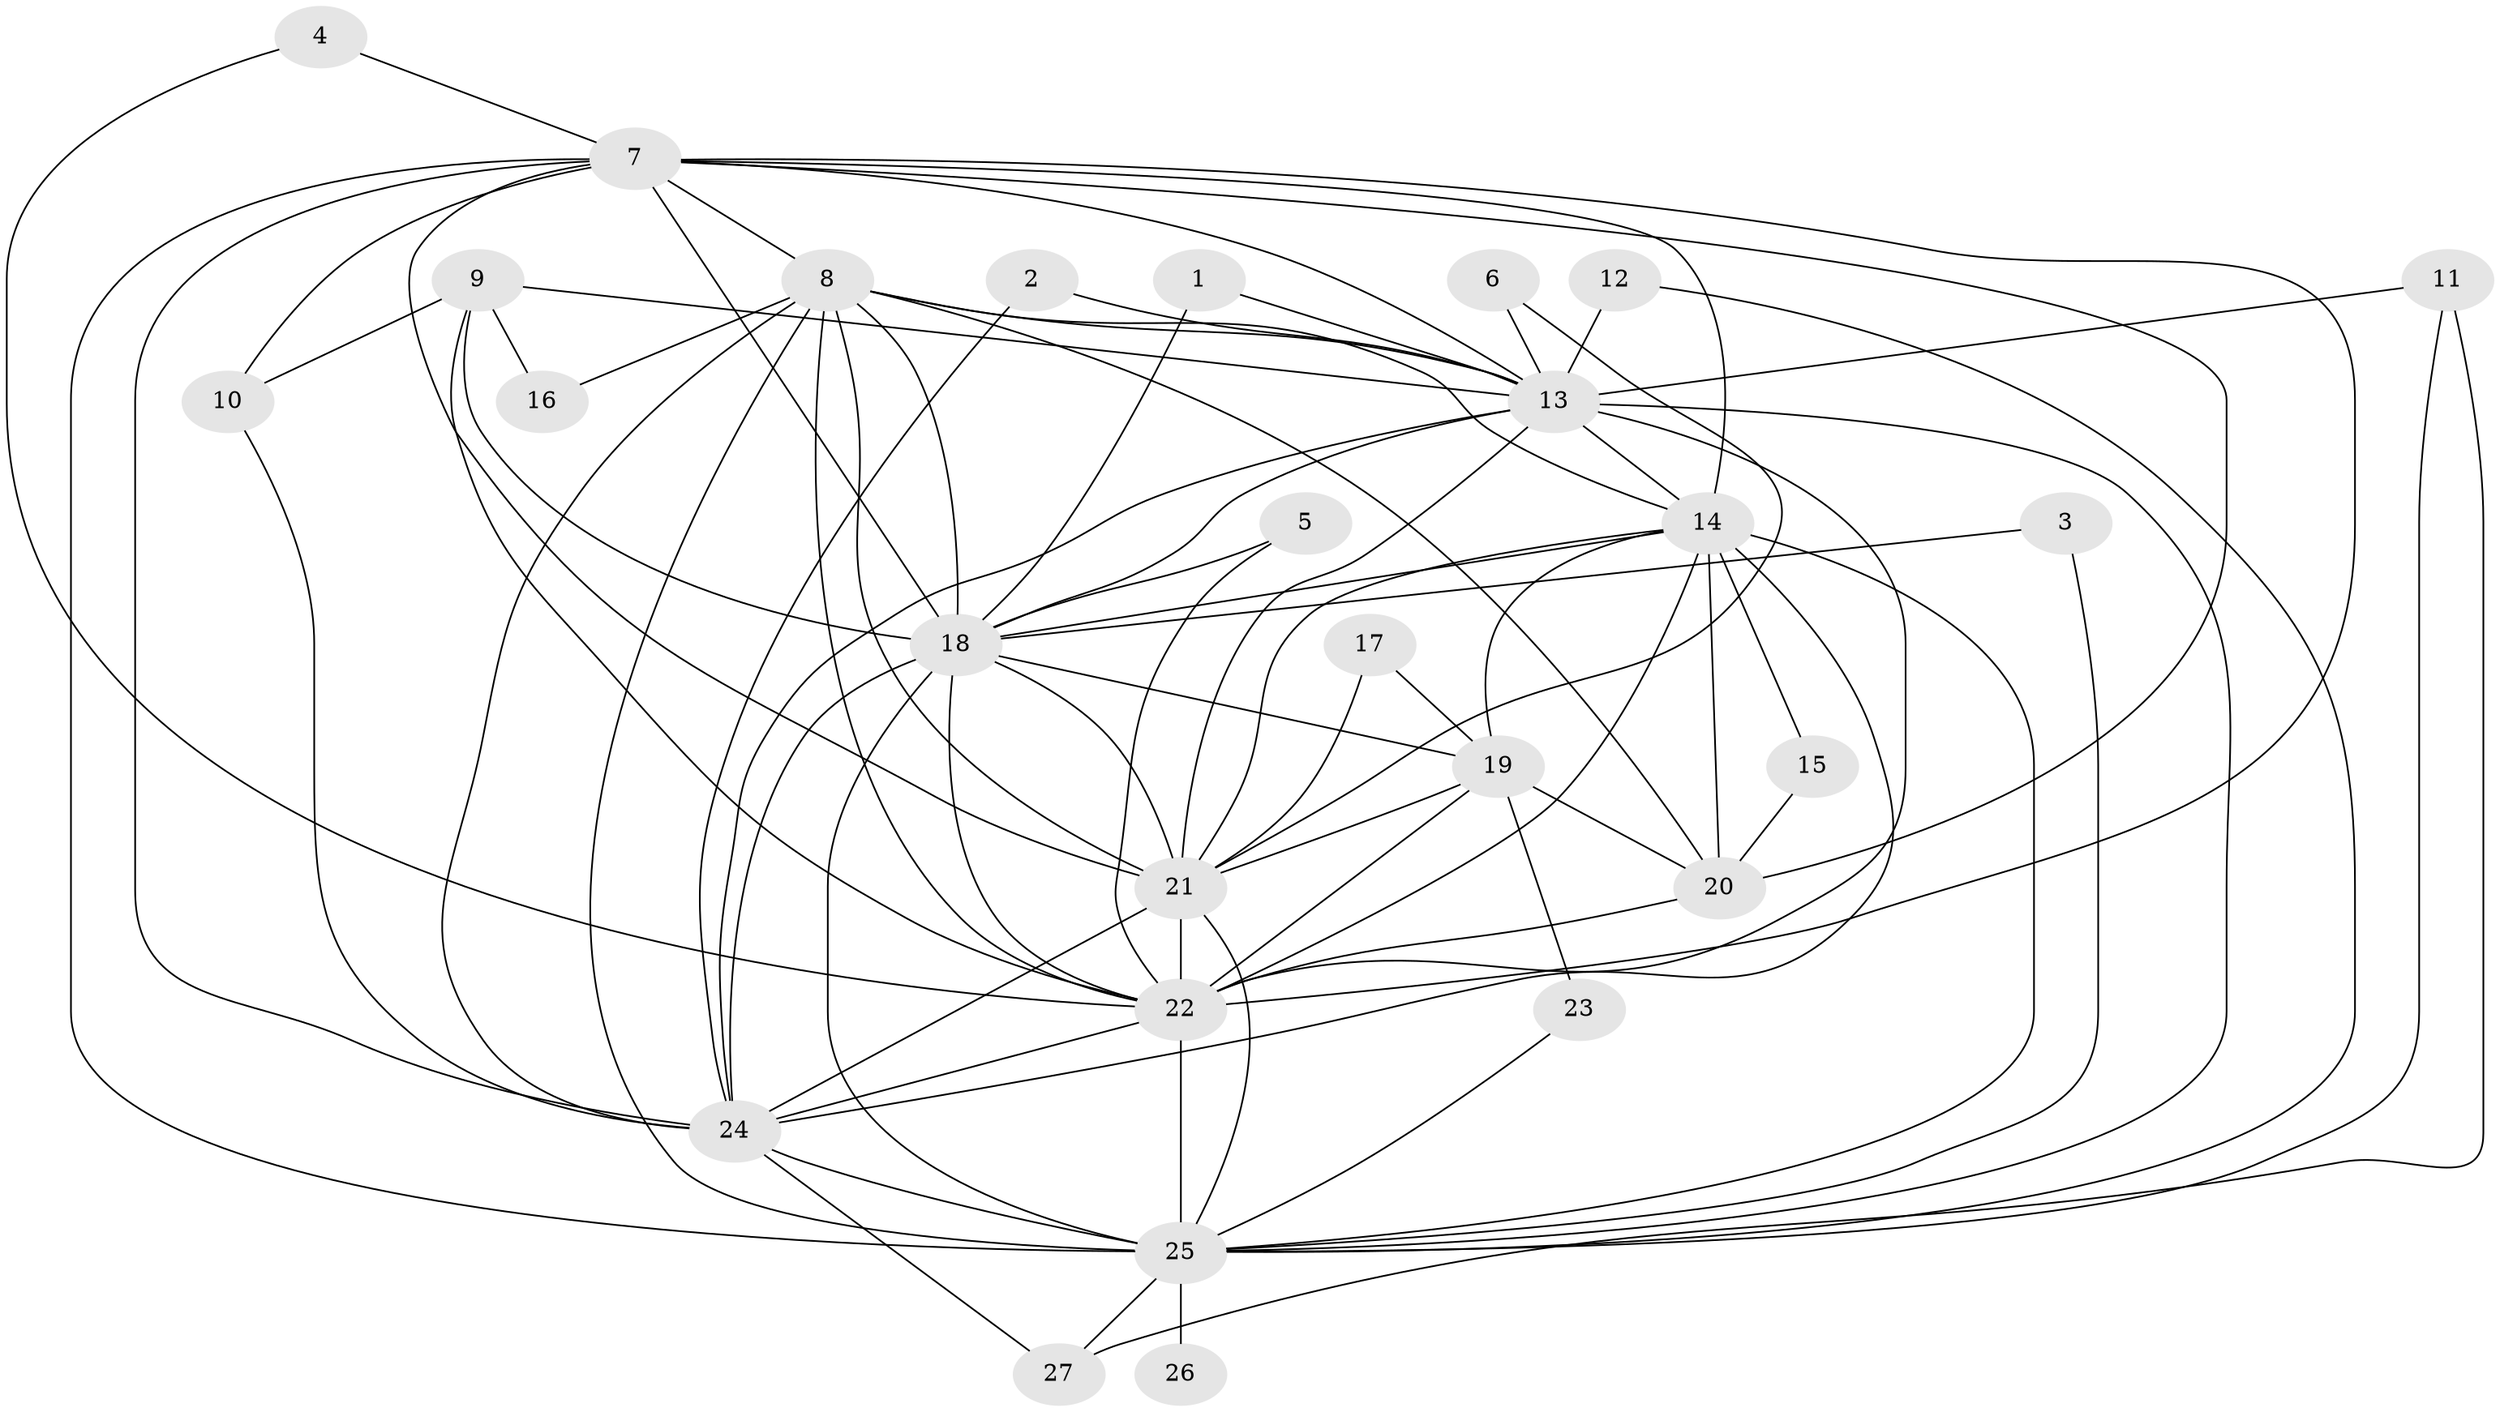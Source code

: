 // original degree distribution, {14: 0.05660377358490566, 17: 0.05660377358490566, 13: 0.03773584905660377, 20: 0.018867924528301886, 15: 0.018867924528301886, 2: 0.5660377358490566, 5: 0.05660377358490566, 4: 0.05660377358490566, 3: 0.1320754716981132}
// Generated by graph-tools (version 1.1) at 2025/49/03/09/25 03:49:42]
// undirected, 27 vertices, 79 edges
graph export_dot {
graph [start="1"]
  node [color=gray90,style=filled];
  1;
  2;
  3;
  4;
  5;
  6;
  7;
  8;
  9;
  10;
  11;
  12;
  13;
  14;
  15;
  16;
  17;
  18;
  19;
  20;
  21;
  22;
  23;
  24;
  25;
  26;
  27;
  1 -- 13 [weight=1.0];
  1 -- 18 [weight=1.0];
  2 -- 13 [weight=1.0];
  2 -- 24 [weight=1.0];
  3 -- 18 [weight=1.0];
  3 -- 25 [weight=1.0];
  4 -- 7 [weight=1.0];
  4 -- 22 [weight=1.0];
  5 -- 18 [weight=1.0];
  5 -- 22 [weight=1.0];
  6 -- 13 [weight=1.0];
  6 -- 21 [weight=1.0];
  7 -- 8 [weight=1.0];
  7 -- 10 [weight=1.0];
  7 -- 13 [weight=1.0];
  7 -- 14 [weight=2.0];
  7 -- 18 [weight=1.0];
  7 -- 20 [weight=1.0];
  7 -- 21 [weight=1.0];
  7 -- 22 [weight=1.0];
  7 -- 24 [weight=1.0];
  7 -- 25 [weight=2.0];
  8 -- 13 [weight=1.0];
  8 -- 14 [weight=1.0];
  8 -- 16 [weight=1.0];
  8 -- 18 [weight=1.0];
  8 -- 20 [weight=1.0];
  8 -- 21 [weight=2.0];
  8 -- 22 [weight=2.0];
  8 -- 24 [weight=2.0];
  8 -- 25 [weight=2.0];
  9 -- 10 [weight=1.0];
  9 -- 13 [weight=1.0];
  9 -- 16 [weight=1.0];
  9 -- 18 [weight=1.0];
  9 -- 22 [weight=1.0];
  10 -- 24 [weight=1.0];
  11 -- 13 [weight=1.0];
  11 -- 25 [weight=1.0];
  11 -- 27 [weight=1.0];
  12 -- 13 [weight=1.0];
  12 -- 25 [weight=1.0];
  13 -- 14 [weight=1.0];
  13 -- 18 [weight=2.0];
  13 -- 21 [weight=1.0];
  13 -- 22 [weight=2.0];
  13 -- 24 [weight=1.0];
  13 -- 25 [weight=2.0];
  14 -- 15 [weight=1.0];
  14 -- 18 [weight=1.0];
  14 -- 19 [weight=1.0];
  14 -- 20 [weight=1.0];
  14 -- 21 [weight=1.0];
  14 -- 22 [weight=1.0];
  14 -- 24 [weight=1.0];
  14 -- 25 [weight=3.0];
  15 -- 20 [weight=1.0];
  17 -- 19 [weight=1.0];
  17 -- 21 [weight=1.0];
  18 -- 19 [weight=1.0];
  18 -- 21 [weight=1.0];
  18 -- 22 [weight=1.0];
  18 -- 24 [weight=1.0];
  18 -- 25 [weight=2.0];
  19 -- 20 [weight=1.0];
  19 -- 21 [weight=1.0];
  19 -- 22 [weight=1.0];
  19 -- 23 [weight=1.0];
  20 -- 22 [weight=1.0];
  21 -- 22 [weight=1.0];
  21 -- 24 [weight=3.0];
  21 -- 25 [weight=2.0];
  22 -- 24 [weight=1.0];
  22 -- 25 [weight=5.0];
  23 -- 25 [weight=1.0];
  24 -- 25 [weight=3.0];
  24 -- 27 [weight=1.0];
  25 -- 26 [weight=2.0];
  25 -- 27 [weight=1.0];
}
